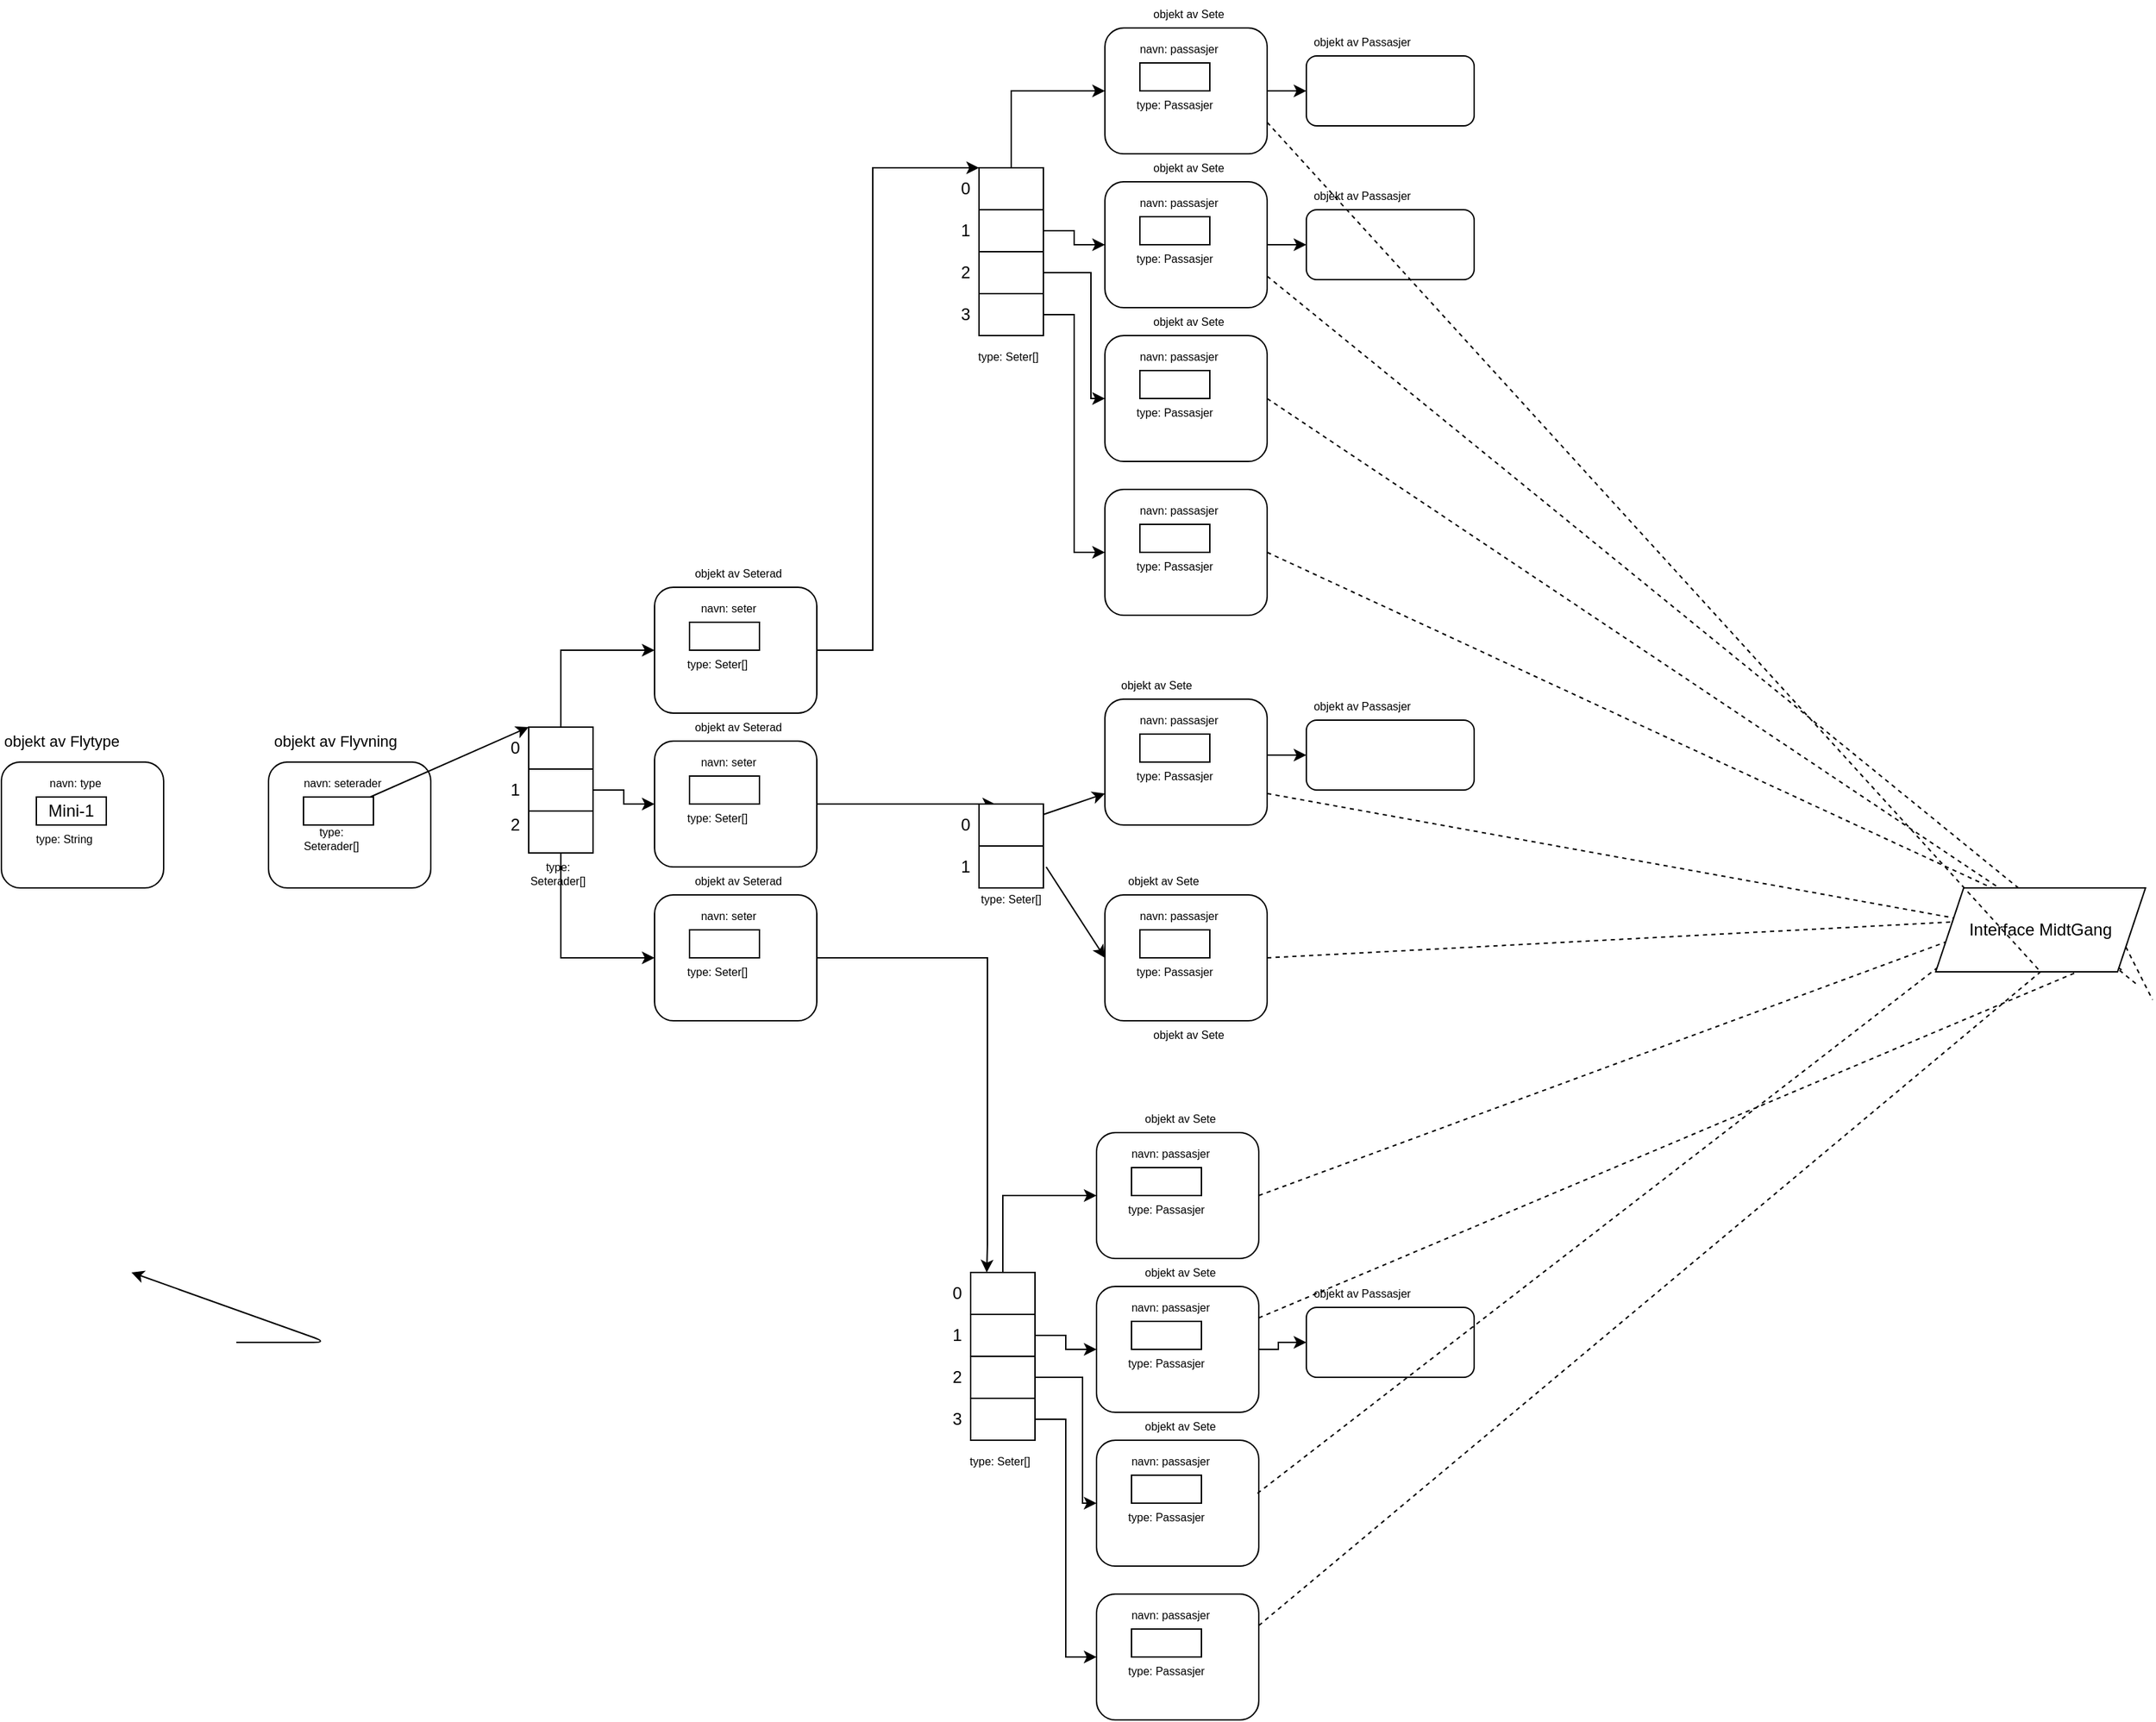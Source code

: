 <mxfile version="14.1.8" type="device"><diagram id="n97k_iqXq8AmP60Y_7mr" name="Page-1"><mxGraphModel dx="2246" dy="2434" grid="1" gridSize="10" guides="1" tooltips="1" connect="1" arrows="1" fold="1" page="0" pageScale="1" pageWidth="827" pageHeight="1169" math="0" shadow="0"><root><mxCell id="0"/><mxCell id="1" parent="0"/><mxCell id="jZxtcdWO48xXQh9_PUkw-23" value="" style="endArrow=classic;html=1;entryX=1;entryY=0.5;entryDx=0;entryDy=0;" parent="1" target="jZxtcdWO48xXQh9_PUkw-21" edge="1"><mxGeometry width="50" height="50" relative="1" as="geometry"><mxPoint x="195" y="440" as="sourcePoint"/><mxPoint x="120" y="390" as="targetPoint"/><Array as="points"><mxPoint x="260" y="440"/></Array></mxGeometry></mxCell><mxCell id="jZxtcdWO48xXQh9_PUkw-195" style="edgeStyle=orthogonalEdgeStyle;rounded=0;orthogonalLoop=1;jettySize=auto;html=1;exitX=0.5;exitY=1;exitDx=0;exitDy=0;fontSize=11;" parent="1" edge="1"><mxGeometry relative="1" as="geometry"><mxPoint x="117" y="20" as="sourcePoint"/><mxPoint x="117" y="20" as="targetPoint"/></mxGeometry></mxCell><mxCell id="jZxtcdWO48xXQh9_PUkw-197" value="" style="rounded=1;whiteSpace=wrap;html=1;fontSize=8;" parent="1" vertex="1"><mxGeometry x="27" y="25" width="116" height="90" as="geometry"/></mxCell><mxCell id="jZxtcdWO48xXQh9_PUkw-198" value="objekt av Flytype" style="text;html=1;strokeColor=none;fillColor=none;align=left;verticalAlign=middle;whiteSpace=wrap;rounded=0;fontSize=11;" parent="1" vertex="1"><mxGeometry x="27" width="160" height="20" as="geometry"/></mxCell><mxCell id="jZxtcdWO48xXQh9_PUkw-199" value="Mini-1" style="rounded=0;whiteSpace=wrap;html=1;" parent="1" vertex="1"><mxGeometry x="52" y="50" width="50" height="20" as="geometry"/></mxCell><mxCell id="jZxtcdWO48xXQh9_PUkw-200" value="navn: type" style="text;html=1;strokeColor=none;fillColor=none;align=center;verticalAlign=middle;whiteSpace=wrap;rounded=0;fontSize=8;" parent="1" vertex="1"><mxGeometry x="47" y="30" width="66" height="20" as="geometry"/></mxCell><mxCell id="jZxtcdWO48xXQh9_PUkw-201" value="&lt;div style=&quot;font-size: 8px&quot;&gt;type: String&lt;br style=&quot;font-size: 8px&quot;&gt;&lt;/div&gt;" style="text;html=1;strokeColor=none;fillColor=none;align=center;verticalAlign=middle;whiteSpace=wrap;rounded=0;fontSize=8;" parent="1" vertex="1"><mxGeometry x="47" y="70" width="50" height="20" as="geometry"/></mxCell><mxCell id="kUTITI7Iw9eOeVjBdl3q-86" style="edgeStyle=orthogonalEdgeStyle;rounded=0;orthogonalLoop=1;jettySize=auto;html=1;exitX=0.5;exitY=1;exitDx=0;exitDy=0;fontSize=11;" edge="1" parent="1"><mxGeometry relative="1" as="geometry"><mxPoint x="584" y="-105" as="sourcePoint"/><mxPoint x="584" y="-105" as="targetPoint"/></mxGeometry></mxCell><mxCell id="kUTITI7Iw9eOeVjBdl3q-175" value="" style="edgeStyle=orthogonalEdgeStyle;rounded=0;orthogonalLoop=1;jettySize=auto;html=1;entryX=0;entryY=0;entryDx=0;entryDy=0;" edge="1" parent="1" source="kUTITI7Iw9eOeVjBdl3q-87" target="kUTITI7Iw9eOeVjBdl3q-150"><mxGeometry relative="1" as="geometry"><mxPoint x="640" y="-200" as="targetPoint"/><Array as="points"><mxPoint x="650" y="-55"/><mxPoint x="650" y="-400"/></Array></mxGeometry></mxCell><mxCell id="kUTITI7Iw9eOeVjBdl3q-87" value="" style="rounded=1;whiteSpace=wrap;html=1;fontSize=8;" vertex="1" parent="1"><mxGeometry x="494" y="-100" width="116" height="90" as="geometry"/></mxCell><mxCell id="kUTITI7Iw9eOeVjBdl3q-88" value="" style="rounded=0;whiteSpace=wrap;html=1;" vertex="1" parent="1"><mxGeometry x="519" y="-75" width="50" height="20" as="geometry"/></mxCell><mxCell id="kUTITI7Iw9eOeVjBdl3q-89" value="navn: seter" style="text;html=1;strokeColor=none;fillColor=none;align=center;verticalAlign=middle;whiteSpace=wrap;rounded=0;fontSize=8;" vertex="1" parent="1"><mxGeometry x="514" y="-95" width="66" height="20" as="geometry"/></mxCell><mxCell id="kUTITI7Iw9eOeVjBdl3q-90" value="&lt;div style=&quot;font-size: 8px&quot;&gt;type: Seter[]&lt;br style=&quot;font-size: 8px&quot;&gt;&lt;/div&gt;" style="text;html=1;strokeColor=none;fillColor=none;align=center;verticalAlign=middle;whiteSpace=wrap;rounded=0;fontSize=8;" vertex="1" parent="1"><mxGeometry x="514" y="-55" width="50" height="20" as="geometry"/></mxCell><mxCell id="kUTITI7Iw9eOeVjBdl3q-96" value="objekt av Flyvning" style="text;html=1;strokeColor=none;fillColor=none;align=left;verticalAlign=middle;whiteSpace=wrap;rounded=0;fontSize=11;" vertex="1" parent="1"><mxGeometry x="220" width="160" height="20" as="geometry"/></mxCell><mxCell id="kUTITI7Iw9eOeVjBdl3q-97" style="edgeStyle=orthogonalEdgeStyle;rounded=0;orthogonalLoop=1;jettySize=auto;html=1;exitX=0.5;exitY=1;exitDx=0;exitDy=0;fontSize=11;" edge="1" parent="1"><mxGeometry relative="1" as="geometry"><mxPoint x="308" y="20" as="sourcePoint"/><mxPoint x="308" y="20" as="targetPoint"/></mxGeometry></mxCell><mxCell id="kUTITI7Iw9eOeVjBdl3q-98" value="" style="rounded=1;whiteSpace=wrap;html=1;fontSize=8;" vertex="1" parent="1"><mxGeometry x="218" y="25" width="116" height="90" as="geometry"/></mxCell><mxCell id="kUTITI7Iw9eOeVjBdl3q-99" value="" style="rounded=0;whiteSpace=wrap;html=1;" vertex="1" parent="1"><mxGeometry x="243" y="50" width="50" height="20" as="geometry"/></mxCell><mxCell id="kUTITI7Iw9eOeVjBdl3q-100" value="navn: seterader" style="text;html=1;strokeColor=none;fillColor=none;align=center;verticalAlign=middle;whiteSpace=wrap;rounded=0;fontSize=8;" vertex="1" parent="1"><mxGeometry x="238" y="30" width="66" height="20" as="geometry"/></mxCell><mxCell id="kUTITI7Iw9eOeVjBdl3q-101" value="&lt;div style=&quot;font-size: 8px&quot;&gt;type: Seterader[]&lt;br style=&quot;font-size: 8px&quot;&gt;&lt;/div&gt;" style="text;html=1;strokeColor=none;fillColor=none;align=center;verticalAlign=middle;whiteSpace=wrap;rounded=0;fontSize=8;" vertex="1" parent="1"><mxGeometry x="238" y="70" width="50" height="20" as="geometry"/></mxCell><mxCell id="kUTITI7Iw9eOeVjBdl3q-103" value="" style="endArrow=classic;html=1;entryX=0;entryY=0;entryDx=0;entryDy=0;" edge="1" parent="1" source="kUTITI7Iw9eOeVjBdl3q-99" target="kUTITI7Iw9eOeVjBdl3q-112"><mxGeometry width="50" height="50" relative="1" as="geometry"><mxPoint x="260" y="190" as="sourcePoint"/><mxPoint x="390" y="30" as="targetPoint"/></mxGeometry></mxCell><mxCell id="kUTITI7Iw9eOeVjBdl3q-129" value="" style="edgeStyle=orthogonalEdgeStyle;rounded=0;orthogonalLoop=1;jettySize=auto;html=1;entryX=0;entryY=0.5;entryDx=0;entryDy=0;" edge="1" parent="1" source="kUTITI7Iw9eOeVjBdl3q-112" target="kUTITI7Iw9eOeVjBdl3q-87"><mxGeometry relative="1" as="geometry"><Array as="points"><mxPoint x="427" y="-55"/></Array></mxGeometry></mxCell><mxCell id="kUTITI7Iw9eOeVjBdl3q-112" value="" style="rounded=0;whiteSpace=wrap;html=1;" vertex="1" parent="1"><mxGeometry x="404" width="46" height="30" as="geometry"/></mxCell><mxCell id="kUTITI7Iw9eOeVjBdl3q-117" value="0" style="text;html=1;align=center;verticalAlign=middle;resizable=0;points=[];autosize=1;" vertex="1" parent="1"><mxGeometry x="384" y="5" width="20" height="20" as="geometry"/></mxCell><mxCell id="kUTITI7Iw9eOeVjBdl3q-143" value="" style="edgeStyle=orthogonalEdgeStyle;rounded=0;orthogonalLoop=1;jettySize=auto;html=1;entryX=0;entryY=0.5;entryDx=0;entryDy=0;" edge="1" parent="1" source="kUTITI7Iw9eOeVjBdl3q-118" target="kUTITI7Iw9eOeVjBdl3q-131"><mxGeometry relative="1" as="geometry"/></mxCell><mxCell id="kUTITI7Iw9eOeVjBdl3q-118" value="" style="rounded=0;whiteSpace=wrap;html=1;" vertex="1" parent="1"><mxGeometry x="404" y="30" width="46" height="30" as="geometry"/></mxCell><mxCell id="kUTITI7Iw9eOeVjBdl3q-121" value="1" style="text;html=1;align=center;verticalAlign=middle;resizable=0;points=[];autosize=1;" vertex="1" parent="1"><mxGeometry x="384" y="35" width="20" height="20" as="geometry"/></mxCell><mxCell id="kUTITI7Iw9eOeVjBdl3q-122" value="2" style="text;html=1;align=center;verticalAlign=middle;resizable=0;points=[];autosize=1;" vertex="1" parent="1"><mxGeometry x="384" y="60" width="20" height="20" as="geometry"/></mxCell><mxCell id="kUTITI7Iw9eOeVjBdl3q-142" value="" style="edgeStyle=orthogonalEdgeStyle;rounded=0;orthogonalLoop=1;jettySize=auto;html=1;entryX=0;entryY=0.5;entryDx=0;entryDy=0;" edge="1" parent="1" source="kUTITI7Iw9eOeVjBdl3q-124" target="kUTITI7Iw9eOeVjBdl3q-137"><mxGeometry relative="1" as="geometry"><Array as="points"><mxPoint x="427" y="165"/></Array></mxGeometry></mxCell><mxCell id="kUTITI7Iw9eOeVjBdl3q-124" value="" style="rounded=0;whiteSpace=wrap;html=1;" vertex="1" parent="1"><mxGeometry x="404" y="60" width="46" height="30" as="geometry"/></mxCell><mxCell id="kUTITI7Iw9eOeVjBdl3q-125" value="&lt;div style=&quot;font-size: 8px&quot;&gt;objekt av Seterad&lt;/div&gt;" style="text;html=1;strokeColor=none;fillColor=none;align=center;verticalAlign=middle;whiteSpace=wrap;rounded=0;fontSize=8;" vertex="1" parent="1"><mxGeometry x="504" y="-120" width="100" height="20" as="geometry"/></mxCell><mxCell id="kUTITI7Iw9eOeVjBdl3q-128" value="&lt;div style=&quot;font-size: 8px&quot;&gt;type: Seterader[]&lt;br style=&quot;font-size: 8px&quot;&gt;&lt;/div&gt;" style="text;html=1;strokeColor=none;fillColor=none;align=center;verticalAlign=middle;whiteSpace=wrap;rounded=0;fontSize=8;" vertex="1" parent="1"><mxGeometry x="400" y="95" width="50" height="20" as="geometry"/></mxCell><mxCell id="kUTITI7Iw9eOeVjBdl3q-130" style="edgeStyle=orthogonalEdgeStyle;rounded=0;orthogonalLoop=1;jettySize=auto;html=1;exitX=0.5;exitY=1;exitDx=0;exitDy=0;fontSize=11;" edge="1" parent="1"><mxGeometry relative="1" as="geometry"><mxPoint x="584.0" y="5" as="sourcePoint"/><mxPoint x="584.0" y="5" as="targetPoint"/></mxGeometry></mxCell><mxCell id="kUTITI7Iw9eOeVjBdl3q-219" value="" style="edgeStyle=orthogonalEdgeStyle;rounded=0;orthogonalLoop=1;jettySize=auto;html=1;entryX=0.25;entryY=0;entryDx=0;entryDy=0;exitX=1;exitY=0.5;exitDx=0;exitDy=0;" edge="1" parent="1" source="kUTITI7Iw9eOeVjBdl3q-131" target="kUTITI7Iw9eOeVjBdl3q-189"><mxGeometry relative="1" as="geometry"><mxPoint x="700" y="-70" as="targetPoint"/><Array as="points"><mxPoint x="670" y="55"/><mxPoint x="670" y="55"/></Array></mxGeometry></mxCell><mxCell id="kUTITI7Iw9eOeVjBdl3q-131" value="" style="rounded=1;whiteSpace=wrap;html=1;fontSize=8;" vertex="1" parent="1"><mxGeometry x="494" y="10" width="116" height="90" as="geometry"/></mxCell><mxCell id="kUTITI7Iw9eOeVjBdl3q-132" value="" style="rounded=0;whiteSpace=wrap;html=1;" vertex="1" parent="1"><mxGeometry x="519" y="35" width="50" height="20" as="geometry"/></mxCell><mxCell id="kUTITI7Iw9eOeVjBdl3q-133" value="navn: seter" style="text;html=1;strokeColor=none;fillColor=none;align=center;verticalAlign=middle;whiteSpace=wrap;rounded=0;fontSize=8;" vertex="1" parent="1"><mxGeometry x="514" y="15" width="66" height="20" as="geometry"/></mxCell><mxCell id="kUTITI7Iw9eOeVjBdl3q-134" value="&lt;div style=&quot;font-size: 8px&quot;&gt;type: Seter[]&lt;br style=&quot;font-size: 8px&quot;&gt;&lt;/div&gt;" style="text;html=1;strokeColor=none;fillColor=none;align=center;verticalAlign=middle;whiteSpace=wrap;rounded=0;fontSize=8;" vertex="1" parent="1"><mxGeometry x="514" y="55" width="50" height="20" as="geometry"/></mxCell><mxCell id="kUTITI7Iw9eOeVjBdl3q-135" value="&lt;div style=&quot;font-size: 8px&quot;&gt;objekt av Seterad&lt;/div&gt;" style="text;html=1;strokeColor=none;fillColor=none;align=center;verticalAlign=middle;whiteSpace=wrap;rounded=0;fontSize=8;" vertex="1" parent="1"><mxGeometry x="504" y="-10" width="100" height="20" as="geometry"/></mxCell><mxCell id="kUTITI7Iw9eOeVjBdl3q-136" style="edgeStyle=orthogonalEdgeStyle;rounded=0;orthogonalLoop=1;jettySize=auto;html=1;exitX=0.5;exitY=1;exitDx=0;exitDy=0;fontSize=11;" edge="1" parent="1"><mxGeometry relative="1" as="geometry"><mxPoint x="584.0" y="115" as="sourcePoint"/><mxPoint x="584.0" y="115" as="targetPoint"/></mxGeometry></mxCell><mxCell id="kUTITI7Iw9eOeVjBdl3q-137" value="" style="rounded=1;whiteSpace=wrap;html=1;fontSize=8;" vertex="1" parent="1"><mxGeometry x="494" y="120" width="116" height="90" as="geometry"/></mxCell><mxCell id="kUTITI7Iw9eOeVjBdl3q-138" value="" style="rounded=0;whiteSpace=wrap;html=1;" vertex="1" parent="1"><mxGeometry x="519" y="145" width="50" height="20" as="geometry"/></mxCell><mxCell id="kUTITI7Iw9eOeVjBdl3q-139" value="navn: seter" style="text;html=1;strokeColor=none;fillColor=none;align=center;verticalAlign=middle;whiteSpace=wrap;rounded=0;fontSize=8;" vertex="1" parent="1"><mxGeometry x="514" y="125" width="66" height="20" as="geometry"/></mxCell><mxCell id="kUTITI7Iw9eOeVjBdl3q-140" value="&lt;div style=&quot;font-size: 8px&quot;&gt;type: Seter[]&lt;br style=&quot;font-size: 8px&quot;&gt;&lt;/div&gt;" style="text;html=1;strokeColor=none;fillColor=none;align=center;verticalAlign=middle;whiteSpace=wrap;rounded=0;fontSize=8;" vertex="1" parent="1"><mxGeometry x="514" y="165" width="50" height="20" as="geometry"/></mxCell><mxCell id="kUTITI7Iw9eOeVjBdl3q-141" value="&lt;div style=&quot;font-size: 8px&quot;&gt;objekt av Seterad&lt;/div&gt;" style="text;html=1;strokeColor=none;fillColor=none;align=center;verticalAlign=middle;whiteSpace=wrap;rounded=0;fontSize=8;" vertex="1" parent="1"><mxGeometry x="504" y="100" width="100" height="20" as="geometry"/></mxCell><mxCell id="kUTITI7Iw9eOeVjBdl3q-144" style="edgeStyle=orthogonalEdgeStyle;rounded=0;orthogonalLoop=1;jettySize=auto;html=1;exitX=0.5;exitY=1;exitDx=0;exitDy=0;fontSize=11;" edge="1" parent="1"><mxGeometry relative="1" as="geometry"><mxPoint x="906" y="-505" as="sourcePoint"/><mxPoint x="906" y="-505" as="targetPoint"/></mxGeometry></mxCell><mxCell id="kUTITI7Iw9eOeVjBdl3q-300" value="" style="edgeStyle=orthogonalEdgeStyle;rounded=0;orthogonalLoop=1;jettySize=auto;html=1;entryX=0;entryY=0.5;entryDx=0;entryDy=0;" edge="1" parent="1" source="kUTITI7Iw9eOeVjBdl3q-145" target="kUTITI7Iw9eOeVjBdl3q-298"><mxGeometry relative="1" as="geometry"/></mxCell><mxCell id="kUTITI7Iw9eOeVjBdl3q-145" value="" style="rounded=1;whiteSpace=wrap;html=1;fontSize=8;" vertex="1" parent="1"><mxGeometry x="816" y="-500" width="116" height="90" as="geometry"/></mxCell><mxCell id="kUTITI7Iw9eOeVjBdl3q-146" value="" style="rounded=0;whiteSpace=wrap;html=1;" vertex="1" parent="1"><mxGeometry x="841" y="-475" width="50" height="20" as="geometry"/></mxCell><mxCell id="kUTITI7Iw9eOeVjBdl3q-147" value="navn: passasjer" style="text;html=1;strokeColor=none;fillColor=none;align=center;verticalAlign=middle;whiteSpace=wrap;rounded=0;fontSize=8;" vertex="1" parent="1"><mxGeometry x="836" y="-495" width="66" height="20" as="geometry"/></mxCell><mxCell id="kUTITI7Iw9eOeVjBdl3q-148" value="&lt;div style=&quot;font-size: 8px&quot;&gt;type: Passasjer&lt;br style=&quot;font-size: 8px&quot;&gt;&lt;/div&gt;" style="text;html=1;strokeColor=none;fillColor=none;align=center;verticalAlign=middle;whiteSpace=wrap;rounded=0;fontSize=8;" vertex="1" parent="1"><mxGeometry x="836" y="-455" width="60" height="20" as="geometry"/></mxCell><mxCell id="kUTITI7Iw9eOeVjBdl3q-149" value="" style="edgeStyle=orthogonalEdgeStyle;rounded=0;orthogonalLoop=1;jettySize=auto;html=1;entryX=0;entryY=0.5;entryDx=0;entryDy=0;" edge="1" parent="1" source="kUTITI7Iw9eOeVjBdl3q-150" target="kUTITI7Iw9eOeVjBdl3q-145"><mxGeometry relative="1" as="geometry"><Array as="points"><mxPoint x="749" y="-455"/></Array></mxGeometry></mxCell><mxCell id="kUTITI7Iw9eOeVjBdl3q-150" value="" style="rounded=0;whiteSpace=wrap;html=1;" vertex="1" parent="1"><mxGeometry x="726" y="-400" width="46" height="30" as="geometry"/></mxCell><mxCell id="kUTITI7Iw9eOeVjBdl3q-151" value="0" style="text;html=1;align=center;verticalAlign=middle;resizable=0;points=[];autosize=1;" vertex="1" parent="1"><mxGeometry x="706" y="-395" width="20" height="20" as="geometry"/></mxCell><mxCell id="kUTITI7Iw9eOeVjBdl3q-152" value="" style="edgeStyle=orthogonalEdgeStyle;rounded=0;orthogonalLoop=1;jettySize=auto;html=1;entryX=0;entryY=0.5;entryDx=0;entryDy=0;" edge="1" parent="1" source="kUTITI7Iw9eOeVjBdl3q-153" target="kUTITI7Iw9eOeVjBdl3q-161"><mxGeometry relative="1" as="geometry"/></mxCell><mxCell id="kUTITI7Iw9eOeVjBdl3q-153" value="" style="rounded=0;whiteSpace=wrap;html=1;" vertex="1" parent="1"><mxGeometry x="726" y="-370" width="46" height="30" as="geometry"/></mxCell><mxCell id="kUTITI7Iw9eOeVjBdl3q-154" value="1" style="text;html=1;align=center;verticalAlign=middle;resizable=0;points=[];autosize=1;" vertex="1" parent="1"><mxGeometry x="706" y="-365" width="20" height="20" as="geometry"/></mxCell><mxCell id="kUTITI7Iw9eOeVjBdl3q-155" value="2" style="text;html=1;align=center;verticalAlign=middle;resizable=0;points=[];autosize=1;" vertex="1" parent="1"><mxGeometry x="706" y="-335" width="20" height="20" as="geometry"/></mxCell><mxCell id="kUTITI7Iw9eOeVjBdl3q-156" value="" style="edgeStyle=orthogonalEdgeStyle;rounded=0;orthogonalLoop=1;jettySize=auto;html=1;entryX=0;entryY=0.5;entryDx=0;entryDy=0;" edge="1" parent="1" source="kUTITI7Iw9eOeVjBdl3q-157" target="kUTITI7Iw9eOeVjBdl3q-167"><mxGeometry relative="1" as="geometry"><Array as="points"><mxPoint x="806" y="-325"/><mxPoint x="806" y="-235"/></Array></mxGeometry></mxCell><mxCell id="kUTITI7Iw9eOeVjBdl3q-157" value="" style="rounded=0;whiteSpace=wrap;html=1;" vertex="1" parent="1"><mxGeometry x="726" y="-340" width="46" height="30" as="geometry"/></mxCell><mxCell id="kUTITI7Iw9eOeVjBdl3q-158" value="&lt;div style=&quot;font-size: 8px&quot;&gt;objekt av Sete&lt;/div&gt;" style="text;html=1;strokeColor=none;fillColor=none;align=center;verticalAlign=middle;whiteSpace=wrap;rounded=0;fontSize=8;" vertex="1" parent="1"><mxGeometry x="826" y="-520" width="100" height="20" as="geometry"/></mxCell><mxCell id="kUTITI7Iw9eOeVjBdl3q-159" value="&lt;div style=&quot;font-size: 8px&quot;&gt;type: Seter[]&lt;br style=&quot;font-size: 8px&quot;&gt;&lt;/div&gt;" style="text;html=1;strokeColor=none;fillColor=none;align=center;verticalAlign=middle;whiteSpace=wrap;rounded=0;fontSize=8;" vertex="1" parent="1"><mxGeometry x="722" y="-277.5" width="50" height="25" as="geometry"/></mxCell><mxCell id="kUTITI7Iw9eOeVjBdl3q-160" style="edgeStyle=orthogonalEdgeStyle;rounded=0;orthogonalLoop=1;jettySize=auto;html=1;exitX=0.5;exitY=1;exitDx=0;exitDy=0;fontSize=11;" edge="1" parent="1"><mxGeometry relative="1" as="geometry"><mxPoint x="906" y="-395" as="sourcePoint"/><mxPoint x="906" y="-395" as="targetPoint"/></mxGeometry></mxCell><mxCell id="kUTITI7Iw9eOeVjBdl3q-307" value="" style="edgeStyle=orthogonalEdgeStyle;rounded=0;orthogonalLoop=1;jettySize=auto;html=1;entryX=0;entryY=0.5;entryDx=0;entryDy=0;" edge="1" parent="1" source="kUTITI7Iw9eOeVjBdl3q-161" target="kUTITI7Iw9eOeVjBdl3q-301"><mxGeometry relative="1" as="geometry"/></mxCell><mxCell id="kUTITI7Iw9eOeVjBdl3q-161" value="" style="rounded=1;whiteSpace=wrap;html=1;fontSize=8;" vertex="1" parent="1"><mxGeometry x="816" y="-390" width="116" height="90" as="geometry"/></mxCell><mxCell id="kUTITI7Iw9eOeVjBdl3q-162" value="" style="rounded=0;whiteSpace=wrap;html=1;" vertex="1" parent="1"><mxGeometry x="841" y="-365" width="50" height="20" as="geometry"/></mxCell><mxCell id="kUTITI7Iw9eOeVjBdl3q-163" value="navn: passasjer" style="text;html=1;strokeColor=none;fillColor=none;align=center;verticalAlign=middle;whiteSpace=wrap;rounded=0;fontSize=8;" vertex="1" parent="1"><mxGeometry x="836" y="-385" width="66" height="20" as="geometry"/></mxCell><mxCell id="kUTITI7Iw9eOeVjBdl3q-164" value="type: Passasjer" style="text;html=1;strokeColor=none;fillColor=none;align=center;verticalAlign=middle;whiteSpace=wrap;rounded=0;fontSize=8;" vertex="1" parent="1"><mxGeometry x="836" y="-345" width="60" height="20" as="geometry"/></mxCell><mxCell id="kUTITI7Iw9eOeVjBdl3q-165" value="&lt;div style=&quot;font-size: 8px&quot;&gt;objekt av Sete&lt;/div&gt;" style="text;html=1;strokeColor=none;fillColor=none;align=center;verticalAlign=middle;whiteSpace=wrap;rounded=0;fontSize=8;" vertex="1" parent="1"><mxGeometry x="826" y="-410" width="100" height="20" as="geometry"/></mxCell><mxCell id="kUTITI7Iw9eOeVjBdl3q-166" style="edgeStyle=orthogonalEdgeStyle;rounded=0;orthogonalLoop=1;jettySize=auto;html=1;exitX=0.5;exitY=1;exitDx=0;exitDy=0;fontSize=11;" edge="1" parent="1"><mxGeometry relative="1" as="geometry"><mxPoint x="906" y="-285" as="sourcePoint"/><mxPoint x="906" y="-285" as="targetPoint"/></mxGeometry></mxCell><mxCell id="kUTITI7Iw9eOeVjBdl3q-167" value="" style="rounded=1;whiteSpace=wrap;html=1;fontSize=8;" vertex="1" parent="1"><mxGeometry x="816" y="-280" width="116" height="90" as="geometry"/></mxCell><mxCell id="kUTITI7Iw9eOeVjBdl3q-168" value="" style="rounded=0;whiteSpace=wrap;html=1;" vertex="1" parent="1"><mxGeometry x="841" y="-255" width="50" height="20" as="geometry"/></mxCell><mxCell id="kUTITI7Iw9eOeVjBdl3q-169" value="navn: passasjer" style="text;html=1;strokeColor=none;fillColor=none;align=center;verticalAlign=middle;whiteSpace=wrap;rounded=0;fontSize=8;" vertex="1" parent="1"><mxGeometry x="836" y="-275" width="66" height="20" as="geometry"/></mxCell><mxCell id="kUTITI7Iw9eOeVjBdl3q-170" value="&lt;div style=&quot;font-size: 8px&quot;&gt;type: Passasjer&lt;br style=&quot;font-size: 8px&quot;&gt;&lt;/div&gt;" style="text;html=1;strokeColor=none;fillColor=none;align=center;verticalAlign=middle;whiteSpace=wrap;rounded=0;fontSize=8;" vertex="1" parent="1"><mxGeometry x="836" y="-235" width="60" height="20" as="geometry"/></mxCell><mxCell id="kUTITI7Iw9eOeVjBdl3q-171" value="&lt;div style=&quot;font-size: 8px&quot;&gt;objekt av Sete&lt;/div&gt;" style="text;html=1;strokeColor=none;fillColor=none;align=center;verticalAlign=middle;whiteSpace=wrap;rounded=0;fontSize=8;" vertex="1" parent="1"><mxGeometry x="826" y="-300" width="100" height="20" as="geometry"/></mxCell><mxCell id="kUTITI7Iw9eOeVjBdl3q-172" value="3" style="text;html=1;align=center;verticalAlign=middle;resizable=0;points=[];autosize=1;" vertex="1" parent="1"><mxGeometry x="706" y="-305" width="20" height="20" as="geometry"/></mxCell><mxCell id="kUTITI7Iw9eOeVjBdl3q-182" value="" style="edgeStyle=orthogonalEdgeStyle;rounded=0;orthogonalLoop=1;jettySize=auto;html=1;entryX=0;entryY=0.5;entryDx=0;entryDy=0;" edge="1" parent="1" source="kUTITI7Iw9eOeVjBdl3q-173" target="kUTITI7Iw9eOeVjBdl3q-178"><mxGeometry relative="1" as="geometry"/></mxCell><mxCell id="kUTITI7Iw9eOeVjBdl3q-173" value="" style="rounded=0;whiteSpace=wrap;html=1;" vertex="1" parent="1"><mxGeometry x="726" y="-310" width="46" height="30" as="geometry"/></mxCell><mxCell id="kUTITI7Iw9eOeVjBdl3q-177" style="edgeStyle=orthogonalEdgeStyle;rounded=0;orthogonalLoop=1;jettySize=auto;html=1;exitX=0.5;exitY=1;exitDx=0;exitDy=0;fontSize=11;" edge="1" parent="1"><mxGeometry relative="1" as="geometry"><mxPoint x="906" y="-175" as="sourcePoint"/><mxPoint x="906" y="-175" as="targetPoint"/></mxGeometry></mxCell><mxCell id="kUTITI7Iw9eOeVjBdl3q-178" value="" style="rounded=1;whiteSpace=wrap;html=1;fontSize=8;" vertex="1" parent="1"><mxGeometry x="816" y="-170" width="116" height="90" as="geometry"/></mxCell><mxCell id="kUTITI7Iw9eOeVjBdl3q-179" value="" style="rounded=0;whiteSpace=wrap;html=1;" vertex="1" parent="1"><mxGeometry x="841" y="-145" width="50" height="20" as="geometry"/></mxCell><mxCell id="kUTITI7Iw9eOeVjBdl3q-180" value="navn: passasjer" style="text;html=1;strokeColor=none;fillColor=none;align=center;verticalAlign=middle;whiteSpace=wrap;rounded=0;fontSize=8;" vertex="1" parent="1"><mxGeometry x="836" y="-165" width="66" height="20" as="geometry"/></mxCell><mxCell id="kUTITI7Iw9eOeVjBdl3q-181" value="&lt;div style=&quot;font-size: 8px&quot;&gt;type: Passasjer&lt;br style=&quot;font-size: 8px&quot;&gt;&lt;/div&gt;" style="text;html=1;strokeColor=none;fillColor=none;align=center;verticalAlign=middle;whiteSpace=wrap;rounded=0;fontSize=8;" vertex="1" parent="1"><mxGeometry x="836" y="-125" width="60" height="20" as="geometry"/></mxCell><mxCell id="kUTITI7Iw9eOeVjBdl3q-183" style="edgeStyle=orthogonalEdgeStyle;rounded=0;orthogonalLoop=1;jettySize=auto;html=1;exitX=0.5;exitY=1;exitDx=0;exitDy=0;fontSize=11;" edge="1" parent="1"><mxGeometry relative="1" as="geometry"><mxPoint x="906" y="-25" as="sourcePoint"/><mxPoint x="906" y="-25" as="targetPoint"/></mxGeometry></mxCell><mxCell id="kUTITI7Iw9eOeVjBdl3q-310" value="" style="edgeStyle=orthogonalEdgeStyle;rounded=0;orthogonalLoop=1;jettySize=auto;html=1;entryX=0;entryY=0.5;entryDx=0;entryDy=0;" edge="1" parent="1" source="kUTITI7Iw9eOeVjBdl3q-184" target="kUTITI7Iw9eOeVjBdl3q-308"><mxGeometry relative="1" as="geometry"><Array as="points"><mxPoint x="940" y="20"/><mxPoint x="940" y="20"/></Array></mxGeometry></mxCell><mxCell id="kUTITI7Iw9eOeVjBdl3q-184" value="" style="rounded=1;whiteSpace=wrap;html=1;fontSize=8;" vertex="1" parent="1"><mxGeometry x="816" y="-20" width="116" height="90" as="geometry"/></mxCell><mxCell id="kUTITI7Iw9eOeVjBdl3q-185" value="" style="rounded=0;whiteSpace=wrap;html=1;" vertex="1" parent="1"><mxGeometry x="841" y="5" width="50" height="20" as="geometry"/></mxCell><mxCell id="kUTITI7Iw9eOeVjBdl3q-186" value="navn: passasjer" style="text;html=1;strokeColor=none;fillColor=none;align=center;verticalAlign=middle;whiteSpace=wrap;rounded=0;fontSize=8;" vertex="1" parent="1"><mxGeometry x="836" y="-15" width="66" height="20" as="geometry"/></mxCell><mxCell id="kUTITI7Iw9eOeVjBdl3q-187" value="&lt;div style=&quot;font-size: 8px&quot;&gt;type: Passasjer&lt;br style=&quot;font-size: 8px&quot;&gt;&lt;/div&gt;" style="text;html=1;strokeColor=none;fillColor=none;align=center;verticalAlign=middle;whiteSpace=wrap;rounded=0;fontSize=8;" vertex="1" parent="1"><mxGeometry x="836" y="25" width="60" height="20" as="geometry"/></mxCell><mxCell id="kUTITI7Iw9eOeVjBdl3q-189" value="" style="rounded=0;whiteSpace=wrap;html=1;" vertex="1" parent="1"><mxGeometry x="726" y="55" width="46" height="30" as="geometry"/></mxCell><mxCell id="kUTITI7Iw9eOeVjBdl3q-190" value="0" style="text;html=1;align=center;verticalAlign=middle;resizable=0;points=[];autosize=1;" vertex="1" parent="1"><mxGeometry x="706" y="60" width="20" height="20" as="geometry"/></mxCell><mxCell id="kUTITI7Iw9eOeVjBdl3q-192" value="" style="rounded=0;whiteSpace=wrap;html=1;" vertex="1" parent="1"><mxGeometry x="726" y="85" width="46" height="30" as="geometry"/></mxCell><mxCell id="kUTITI7Iw9eOeVjBdl3q-193" value="1" style="text;html=1;align=center;verticalAlign=middle;resizable=0;points=[];autosize=1;" vertex="1" parent="1"><mxGeometry x="706" y="90" width="20" height="20" as="geometry"/></mxCell><mxCell id="kUTITI7Iw9eOeVjBdl3q-197" value="&lt;div style=&quot;font-size: 8px&quot;&gt;objekt av Sete&lt;/div&gt;" style="text;html=1;strokeColor=none;fillColor=none;align=center;verticalAlign=middle;whiteSpace=wrap;rounded=0;fontSize=8;" vertex="1" parent="1"><mxGeometry x="803" y="-40" width="100" height="20" as="geometry"/></mxCell><mxCell id="kUTITI7Iw9eOeVjBdl3q-198" value="&lt;div style=&quot;font-size: 8px&quot;&gt;type: Seter[]&lt;br style=&quot;font-size: 8px&quot;&gt;&lt;/div&gt;" style="text;html=1;strokeColor=none;fillColor=none;align=center;verticalAlign=middle;whiteSpace=wrap;rounded=0;fontSize=8;" vertex="1" parent="1"><mxGeometry x="724" y="110" width="50" height="25" as="geometry"/></mxCell><mxCell id="kUTITI7Iw9eOeVjBdl3q-199" style="edgeStyle=orthogonalEdgeStyle;rounded=0;orthogonalLoop=1;jettySize=auto;html=1;exitX=0.5;exitY=1;exitDx=0;exitDy=0;fontSize=11;" edge="1" parent="1"><mxGeometry relative="1" as="geometry"><mxPoint x="906" y="115" as="sourcePoint"/><mxPoint x="906" y="115" as="targetPoint"/></mxGeometry></mxCell><mxCell id="kUTITI7Iw9eOeVjBdl3q-200" value="" style="rounded=1;whiteSpace=wrap;html=1;fontSize=8;" vertex="1" parent="1"><mxGeometry x="816" y="120" width="116" height="90" as="geometry"/></mxCell><mxCell id="kUTITI7Iw9eOeVjBdl3q-201" value="" style="rounded=0;whiteSpace=wrap;html=1;" vertex="1" parent="1"><mxGeometry x="841" y="145" width="50" height="20" as="geometry"/></mxCell><mxCell id="kUTITI7Iw9eOeVjBdl3q-202" value="navn: passasjer" style="text;html=1;strokeColor=none;fillColor=none;align=center;verticalAlign=middle;whiteSpace=wrap;rounded=0;fontSize=8;" vertex="1" parent="1"><mxGeometry x="836" y="125" width="66" height="20" as="geometry"/></mxCell><mxCell id="kUTITI7Iw9eOeVjBdl3q-203" value="type: Passasjer" style="text;html=1;strokeColor=none;fillColor=none;align=center;verticalAlign=middle;whiteSpace=wrap;rounded=0;fontSize=8;" vertex="1" parent="1"><mxGeometry x="836" y="165" width="60" height="20" as="geometry"/></mxCell><mxCell id="kUTITI7Iw9eOeVjBdl3q-204" value="&lt;div style=&quot;font-size: 8px&quot;&gt;objekt av Sete&lt;/div&gt;" style="text;html=1;strokeColor=none;fillColor=none;align=center;verticalAlign=middle;whiteSpace=wrap;rounded=0;fontSize=8;" vertex="1" parent="1"><mxGeometry x="808" y="100" width="100" height="20" as="geometry"/></mxCell><mxCell id="kUTITI7Iw9eOeVjBdl3q-205" style="edgeStyle=orthogonalEdgeStyle;rounded=0;orthogonalLoop=1;jettySize=auto;html=1;exitX=0.5;exitY=1;exitDx=0;exitDy=0;fontSize=11;" edge="1" parent="1"><mxGeometry relative="1" as="geometry"><mxPoint x="906" y="225" as="sourcePoint"/><mxPoint x="906" y="225" as="targetPoint"/></mxGeometry></mxCell><mxCell id="kUTITI7Iw9eOeVjBdl3q-210" value="&lt;div style=&quot;font-size: 8px&quot;&gt;objekt av Sete&lt;/div&gt;" style="text;html=1;strokeColor=none;fillColor=none;align=center;verticalAlign=middle;whiteSpace=wrap;rounded=0;fontSize=8;" vertex="1" parent="1"><mxGeometry x="826" y="210" width="100" height="20" as="geometry"/></mxCell><mxCell id="kUTITI7Iw9eOeVjBdl3q-258" value="" style="endArrow=classic;html=1;entryX=0;entryY=0.5;entryDx=0;entryDy=0;" edge="1" parent="1" target="kUTITI7Iw9eOeVjBdl3q-200"><mxGeometry width="50" height="50" relative="1" as="geometry"><mxPoint x="774" y="100" as="sourcePoint"/><mxPoint x="740" y="-10" as="targetPoint"/></mxGeometry></mxCell><mxCell id="kUTITI7Iw9eOeVjBdl3q-260" value="" style="endArrow=classic;html=1;entryX=0;entryY=0.75;entryDx=0;entryDy=0;exitX=1;exitY=0.25;exitDx=0;exitDy=0;" edge="1" parent="1" source="kUTITI7Iw9eOeVjBdl3q-189" target="kUTITI7Iw9eOeVjBdl3q-184"><mxGeometry width="50" height="50" relative="1" as="geometry"><mxPoint x="784" y="120" as="sourcePoint"/><mxPoint x="826" y="175" as="targetPoint"/></mxGeometry></mxCell><mxCell id="kUTITI7Iw9eOeVjBdl3q-261" style="edgeStyle=orthogonalEdgeStyle;rounded=0;orthogonalLoop=1;jettySize=auto;html=1;exitX=0.5;exitY=1;exitDx=0;exitDy=0;fontSize=11;" edge="1" parent="1"><mxGeometry relative="1" as="geometry"><mxPoint x="900" y="285" as="sourcePoint"/><mxPoint x="900" y="285" as="targetPoint"/></mxGeometry></mxCell><mxCell id="kUTITI7Iw9eOeVjBdl3q-262" value="" style="rounded=1;whiteSpace=wrap;html=1;fontSize=8;" vertex="1" parent="1"><mxGeometry x="810" y="290" width="116" height="90" as="geometry"/></mxCell><mxCell id="kUTITI7Iw9eOeVjBdl3q-263" value="" style="rounded=0;whiteSpace=wrap;html=1;" vertex="1" parent="1"><mxGeometry x="835" y="315" width="50" height="20" as="geometry"/></mxCell><mxCell id="kUTITI7Iw9eOeVjBdl3q-264" value="navn: passasjer" style="text;html=1;strokeColor=none;fillColor=none;align=center;verticalAlign=middle;whiteSpace=wrap;rounded=0;fontSize=8;" vertex="1" parent="1"><mxGeometry x="830" y="295" width="66" height="20" as="geometry"/></mxCell><mxCell id="kUTITI7Iw9eOeVjBdl3q-265" value="&lt;div style=&quot;font-size: 8px&quot;&gt;type: Passasjer&lt;br style=&quot;font-size: 8px&quot;&gt;&lt;/div&gt;" style="text;html=1;strokeColor=none;fillColor=none;align=center;verticalAlign=middle;whiteSpace=wrap;rounded=0;fontSize=8;" vertex="1" parent="1"><mxGeometry x="830" y="335" width="60" height="20" as="geometry"/></mxCell><mxCell id="kUTITI7Iw9eOeVjBdl3q-266" value="" style="edgeStyle=orthogonalEdgeStyle;rounded=0;orthogonalLoop=1;jettySize=auto;html=1;entryX=0;entryY=0.5;entryDx=0;entryDy=0;" edge="1" parent="1" source="kUTITI7Iw9eOeVjBdl3q-267" target="kUTITI7Iw9eOeVjBdl3q-262"><mxGeometry relative="1" as="geometry"><Array as="points"><mxPoint x="743" y="335"/></Array></mxGeometry></mxCell><mxCell id="kUTITI7Iw9eOeVjBdl3q-267" value="" style="rounded=0;whiteSpace=wrap;html=1;" vertex="1" parent="1"><mxGeometry x="720" y="390" width="46" height="30" as="geometry"/></mxCell><mxCell id="kUTITI7Iw9eOeVjBdl3q-268" value="0" style="text;html=1;align=center;verticalAlign=middle;resizable=0;points=[];autosize=1;" vertex="1" parent="1"><mxGeometry x="700" y="395" width="20" height="20" as="geometry"/></mxCell><mxCell id="kUTITI7Iw9eOeVjBdl3q-269" value="" style="edgeStyle=orthogonalEdgeStyle;rounded=0;orthogonalLoop=1;jettySize=auto;html=1;entryX=0;entryY=0.5;entryDx=0;entryDy=0;" edge="1" parent="1" source="kUTITI7Iw9eOeVjBdl3q-270" target="kUTITI7Iw9eOeVjBdl3q-278"><mxGeometry relative="1" as="geometry"/></mxCell><mxCell id="kUTITI7Iw9eOeVjBdl3q-270" value="" style="rounded=0;whiteSpace=wrap;html=1;" vertex="1" parent="1"><mxGeometry x="720" y="420" width="46" height="30" as="geometry"/></mxCell><mxCell id="kUTITI7Iw9eOeVjBdl3q-271" value="1" style="text;html=1;align=center;verticalAlign=middle;resizable=0;points=[];autosize=1;" vertex="1" parent="1"><mxGeometry x="700" y="425" width="20" height="20" as="geometry"/></mxCell><mxCell id="kUTITI7Iw9eOeVjBdl3q-272" value="2" style="text;html=1;align=center;verticalAlign=middle;resizable=0;points=[];autosize=1;" vertex="1" parent="1"><mxGeometry x="700" y="455" width="20" height="20" as="geometry"/></mxCell><mxCell id="kUTITI7Iw9eOeVjBdl3q-273" value="" style="edgeStyle=orthogonalEdgeStyle;rounded=0;orthogonalLoop=1;jettySize=auto;html=1;entryX=0;entryY=0.5;entryDx=0;entryDy=0;" edge="1" parent="1" source="kUTITI7Iw9eOeVjBdl3q-274" target="kUTITI7Iw9eOeVjBdl3q-284"><mxGeometry relative="1" as="geometry"><Array as="points"><mxPoint x="800" y="465"/><mxPoint x="800" y="555"/></Array></mxGeometry></mxCell><mxCell id="kUTITI7Iw9eOeVjBdl3q-274" value="" style="rounded=0;whiteSpace=wrap;html=1;" vertex="1" parent="1"><mxGeometry x="720" y="450" width="46" height="30" as="geometry"/></mxCell><mxCell id="kUTITI7Iw9eOeVjBdl3q-275" value="&lt;div style=&quot;font-size: 8px&quot;&gt;objekt av Sete&lt;/div&gt;" style="text;html=1;strokeColor=none;fillColor=none;align=center;verticalAlign=middle;whiteSpace=wrap;rounded=0;fontSize=8;" vertex="1" parent="1"><mxGeometry x="820" y="270" width="100" height="20" as="geometry"/></mxCell><mxCell id="kUTITI7Iw9eOeVjBdl3q-276" value="&lt;div style=&quot;font-size: 8px&quot;&gt;type: Seter[]&lt;br style=&quot;font-size: 8px&quot;&gt;&lt;/div&gt;" style="text;html=1;strokeColor=none;fillColor=none;align=center;verticalAlign=middle;whiteSpace=wrap;rounded=0;fontSize=8;" vertex="1" parent="1"><mxGeometry x="716" y="512.5" width="50" height="25" as="geometry"/></mxCell><mxCell id="kUTITI7Iw9eOeVjBdl3q-277" style="edgeStyle=orthogonalEdgeStyle;rounded=0;orthogonalLoop=1;jettySize=auto;html=1;exitX=0.5;exitY=1;exitDx=0;exitDy=0;fontSize=11;" edge="1" parent="1"><mxGeometry relative="1" as="geometry"><mxPoint x="900" y="395" as="sourcePoint"/><mxPoint x="900" y="395" as="targetPoint"/></mxGeometry></mxCell><mxCell id="kUTITI7Iw9eOeVjBdl3q-313" value="" style="edgeStyle=orthogonalEdgeStyle;rounded=0;orthogonalLoop=1;jettySize=auto;html=1;entryX=0;entryY=0.5;entryDx=0;entryDy=0;" edge="1" parent="1" source="kUTITI7Iw9eOeVjBdl3q-278" target="kUTITI7Iw9eOeVjBdl3q-311"><mxGeometry relative="1" as="geometry"><Array as="points"><mxPoint x="940" y="445"/><mxPoint x="940" y="440"/></Array></mxGeometry></mxCell><mxCell id="kUTITI7Iw9eOeVjBdl3q-278" value="" style="rounded=1;whiteSpace=wrap;html=1;fontSize=8;" vertex="1" parent="1"><mxGeometry x="810" y="400" width="116" height="90" as="geometry"/></mxCell><mxCell id="kUTITI7Iw9eOeVjBdl3q-279" value="" style="rounded=0;whiteSpace=wrap;html=1;" vertex="1" parent="1"><mxGeometry x="835" y="425" width="50" height="20" as="geometry"/></mxCell><mxCell id="kUTITI7Iw9eOeVjBdl3q-280" value="navn: passasjer" style="text;html=1;strokeColor=none;fillColor=none;align=center;verticalAlign=middle;whiteSpace=wrap;rounded=0;fontSize=8;" vertex="1" parent="1"><mxGeometry x="830" y="405" width="66" height="20" as="geometry"/></mxCell><mxCell id="kUTITI7Iw9eOeVjBdl3q-281" value="type: Passasjer" style="text;html=1;strokeColor=none;fillColor=none;align=center;verticalAlign=middle;whiteSpace=wrap;rounded=0;fontSize=8;" vertex="1" parent="1"><mxGeometry x="830" y="445" width="60" height="20" as="geometry"/></mxCell><mxCell id="kUTITI7Iw9eOeVjBdl3q-282" value="&lt;div style=&quot;font-size: 8px&quot;&gt;objekt av Sete&lt;/div&gt;" style="text;html=1;strokeColor=none;fillColor=none;align=center;verticalAlign=middle;whiteSpace=wrap;rounded=0;fontSize=8;" vertex="1" parent="1"><mxGeometry x="820" y="380" width="100" height="20" as="geometry"/></mxCell><mxCell id="kUTITI7Iw9eOeVjBdl3q-283" style="edgeStyle=orthogonalEdgeStyle;rounded=0;orthogonalLoop=1;jettySize=auto;html=1;exitX=0.5;exitY=1;exitDx=0;exitDy=0;fontSize=11;" edge="1" parent="1"><mxGeometry relative="1" as="geometry"><mxPoint x="900" y="505" as="sourcePoint"/><mxPoint x="900" y="505" as="targetPoint"/></mxGeometry></mxCell><mxCell id="kUTITI7Iw9eOeVjBdl3q-284" value="" style="rounded=1;whiteSpace=wrap;html=1;fontSize=8;" vertex="1" parent="1"><mxGeometry x="810" y="510" width="116" height="90" as="geometry"/></mxCell><mxCell id="kUTITI7Iw9eOeVjBdl3q-285" value="" style="rounded=0;whiteSpace=wrap;html=1;" vertex="1" parent="1"><mxGeometry x="835" y="535" width="50" height="20" as="geometry"/></mxCell><mxCell id="kUTITI7Iw9eOeVjBdl3q-286" value="navn: passasjer" style="text;html=1;strokeColor=none;fillColor=none;align=center;verticalAlign=middle;whiteSpace=wrap;rounded=0;fontSize=8;" vertex="1" parent="1"><mxGeometry x="830" y="515" width="66" height="20" as="geometry"/></mxCell><mxCell id="kUTITI7Iw9eOeVjBdl3q-287" value="&lt;div style=&quot;font-size: 8px&quot;&gt;type: Passasjer&lt;br style=&quot;font-size: 8px&quot;&gt;&lt;/div&gt;" style="text;html=1;strokeColor=none;fillColor=none;align=center;verticalAlign=middle;whiteSpace=wrap;rounded=0;fontSize=8;" vertex="1" parent="1"><mxGeometry x="830" y="555" width="60" height="20" as="geometry"/></mxCell><mxCell id="kUTITI7Iw9eOeVjBdl3q-288" value="&lt;div style=&quot;font-size: 8px&quot;&gt;objekt av Sete&lt;/div&gt;" style="text;html=1;strokeColor=none;fillColor=none;align=center;verticalAlign=middle;whiteSpace=wrap;rounded=0;fontSize=8;" vertex="1" parent="1"><mxGeometry x="820" y="490" width="100" height="20" as="geometry"/></mxCell><mxCell id="kUTITI7Iw9eOeVjBdl3q-289" value="3" style="text;html=1;align=center;verticalAlign=middle;resizable=0;points=[];autosize=1;" vertex="1" parent="1"><mxGeometry x="700" y="485" width="20" height="20" as="geometry"/></mxCell><mxCell id="kUTITI7Iw9eOeVjBdl3q-290" value="" style="edgeStyle=orthogonalEdgeStyle;rounded=0;orthogonalLoop=1;jettySize=auto;html=1;entryX=0;entryY=0.5;entryDx=0;entryDy=0;" edge="1" parent="1" source="kUTITI7Iw9eOeVjBdl3q-291" target="kUTITI7Iw9eOeVjBdl3q-293"><mxGeometry relative="1" as="geometry"/></mxCell><mxCell id="kUTITI7Iw9eOeVjBdl3q-291" value="" style="rounded=0;whiteSpace=wrap;html=1;" vertex="1" parent="1"><mxGeometry x="720" y="480" width="46" height="30" as="geometry"/></mxCell><mxCell id="kUTITI7Iw9eOeVjBdl3q-292" style="edgeStyle=orthogonalEdgeStyle;rounded=0;orthogonalLoop=1;jettySize=auto;html=1;exitX=0.5;exitY=1;exitDx=0;exitDy=0;fontSize=11;" edge="1" parent="1"><mxGeometry relative="1" as="geometry"><mxPoint x="900" y="615" as="sourcePoint"/><mxPoint x="900" y="615" as="targetPoint"/></mxGeometry></mxCell><mxCell id="kUTITI7Iw9eOeVjBdl3q-293" value="" style="rounded=1;whiteSpace=wrap;html=1;fontSize=8;" vertex="1" parent="1"><mxGeometry x="810" y="620" width="116" height="90" as="geometry"/></mxCell><mxCell id="kUTITI7Iw9eOeVjBdl3q-294" value="" style="rounded=0;whiteSpace=wrap;html=1;" vertex="1" parent="1"><mxGeometry x="835" y="645" width="50" height="20" as="geometry"/></mxCell><mxCell id="kUTITI7Iw9eOeVjBdl3q-295" value="navn: passasjer" style="text;html=1;strokeColor=none;fillColor=none;align=center;verticalAlign=middle;whiteSpace=wrap;rounded=0;fontSize=8;" vertex="1" parent="1"><mxGeometry x="830" y="625" width="66" height="20" as="geometry"/></mxCell><mxCell id="kUTITI7Iw9eOeVjBdl3q-296" value="&lt;div style=&quot;font-size: 8px&quot;&gt;type: Passasjer&lt;br style=&quot;font-size: 8px&quot;&gt;&lt;/div&gt;" style="text;html=1;strokeColor=none;fillColor=none;align=center;verticalAlign=middle;whiteSpace=wrap;rounded=0;fontSize=8;" vertex="1" parent="1"><mxGeometry x="830" y="665" width="60" height="20" as="geometry"/></mxCell><mxCell id="kUTITI7Iw9eOeVjBdl3q-297" value="" style="edgeStyle=orthogonalEdgeStyle;rounded=0;orthogonalLoop=1;jettySize=auto;html=1;entryX=0.25;entryY=0;entryDx=0;entryDy=0;exitX=1;exitY=0.5;exitDx=0;exitDy=0;" edge="1" parent="1" source="kUTITI7Iw9eOeVjBdl3q-137" target="kUTITI7Iw9eOeVjBdl3q-267"><mxGeometry relative="1" as="geometry"><mxPoint x="620" y="20" as="sourcePoint"/><mxPoint x="650" y="370" as="targetPoint"/><Array as="points"><mxPoint x="732" y="165"/><mxPoint x="732" y="370"/></Array></mxGeometry></mxCell><mxCell id="kUTITI7Iw9eOeVjBdl3q-298" value="" style="rounded=1;whiteSpace=wrap;html=1;" vertex="1" parent="1"><mxGeometry x="960" y="-480" width="120" height="50" as="geometry"/></mxCell><mxCell id="kUTITI7Iw9eOeVjBdl3q-299" value="&lt;div style=&quot;font-size: 8px&quot;&gt;objekt av Passasjer&lt;/div&gt;" style="text;html=1;strokeColor=none;fillColor=none;align=center;verticalAlign=middle;whiteSpace=wrap;rounded=0;fontSize=8;" vertex="1" parent="1"><mxGeometry x="950" y="-500" width="100" height="20" as="geometry"/></mxCell><mxCell id="kUTITI7Iw9eOeVjBdl3q-301" value="" style="rounded=1;whiteSpace=wrap;html=1;" vertex="1" parent="1"><mxGeometry x="960" y="-370" width="120" height="50" as="geometry"/></mxCell><mxCell id="kUTITI7Iw9eOeVjBdl3q-302" value="&lt;div style=&quot;font-size: 8px&quot;&gt;objekt av Passasjer&lt;/div&gt;" style="text;html=1;strokeColor=none;fillColor=none;align=center;verticalAlign=middle;whiteSpace=wrap;rounded=0;fontSize=8;" vertex="1" parent="1"><mxGeometry x="950" y="-390" width="100" height="20" as="geometry"/></mxCell><mxCell id="kUTITI7Iw9eOeVjBdl3q-308" value="" style="rounded=1;whiteSpace=wrap;html=1;" vertex="1" parent="1"><mxGeometry x="960" y="-5" width="120" height="50" as="geometry"/></mxCell><mxCell id="kUTITI7Iw9eOeVjBdl3q-309" value="&lt;div style=&quot;font-size: 8px&quot;&gt;objekt av Passasjer&lt;/div&gt;" style="text;html=1;strokeColor=none;fillColor=none;align=center;verticalAlign=middle;whiteSpace=wrap;rounded=0;fontSize=8;" vertex="1" parent="1"><mxGeometry x="950" y="-25" width="100" height="20" as="geometry"/></mxCell><mxCell id="kUTITI7Iw9eOeVjBdl3q-311" value="" style="rounded=1;whiteSpace=wrap;html=1;" vertex="1" parent="1"><mxGeometry x="960" y="415" width="120" height="50" as="geometry"/></mxCell><mxCell id="kUTITI7Iw9eOeVjBdl3q-312" value="&lt;div style=&quot;font-size: 8px&quot;&gt;objekt av Passasjer&lt;/div&gt;" style="text;html=1;strokeColor=none;fillColor=none;align=center;verticalAlign=middle;whiteSpace=wrap;rounded=0;fontSize=8;" vertex="1" parent="1"><mxGeometry x="950" y="395" width="100" height="20" as="geometry"/></mxCell><mxCell id="kUTITI7Iw9eOeVjBdl3q-316" value="" style="endArrow=none;dashed=1;html=1;entryX=0.5;entryY=1;entryDx=0;entryDy=0;exitX=1;exitY=0.25;exitDx=0;exitDy=0;" edge="1" parent="1" source="kUTITI7Iw9eOeVjBdl3q-293" target="kUTITI7Iw9eOeVjBdl3q-315"><mxGeometry width="50" height="50" relative="1" as="geometry"><mxPoint x="320" y="460" as="sourcePoint"/><mxPoint x="370" y="410" as="targetPoint"/></mxGeometry></mxCell><mxCell id="kUTITI7Iw9eOeVjBdl3q-317" value="" style="endArrow=none;dashed=1;html=1;entryX=0.5;entryY=1;entryDx=0;entryDy=0;exitX=0.992;exitY=0.422;exitDx=0;exitDy=0;exitPerimeter=0;" edge="1" parent="1" source="kUTITI7Iw9eOeVjBdl3q-284"><mxGeometry width="50" height="50" relative="1" as="geometry"><mxPoint x="936" y="540" as="sourcePoint"/><mxPoint x="1485" y="115" as="targetPoint"/></mxGeometry></mxCell><mxCell id="kUTITI7Iw9eOeVjBdl3q-318" value="" style="endArrow=none;dashed=1;html=1;entryX=0.5;entryY=1;entryDx=0;entryDy=0;exitX=1;exitY=0.5;exitDx=0;exitDy=0;" edge="1" parent="1" source="kUTITI7Iw9eOeVjBdl3q-262"><mxGeometry width="50" height="50" relative="1" as="geometry"><mxPoint x="946" y="662.5" as="sourcePoint"/><mxPoint x="1495" y="125" as="targetPoint"/></mxGeometry></mxCell><mxCell id="kUTITI7Iw9eOeVjBdl3q-319" value="" style="endArrow=none;dashed=1;html=1;entryX=0.5;entryY=1;entryDx=0;entryDy=0;exitX=1;exitY=0.5;exitDx=0;exitDy=0;" edge="1" parent="1" source="kUTITI7Iw9eOeVjBdl3q-200"><mxGeometry width="50" height="50" relative="1" as="geometry"><mxPoint x="956" y="672.5" as="sourcePoint"/><mxPoint x="1505" y="135" as="targetPoint"/></mxGeometry></mxCell><mxCell id="kUTITI7Iw9eOeVjBdl3q-320" value="" style="endArrow=none;dashed=1;html=1;entryX=0.5;entryY=1;entryDx=0;entryDy=0;exitX=1;exitY=0.5;exitDx=0;exitDy=0;" edge="1" parent="1" source="kUTITI7Iw9eOeVjBdl3q-178"><mxGeometry width="50" height="50" relative="1" as="geometry"><mxPoint x="966" y="682.5" as="sourcePoint"/><mxPoint x="1515" y="145" as="targetPoint"/></mxGeometry></mxCell><mxCell id="kUTITI7Iw9eOeVjBdl3q-321" value="" style="endArrow=none;dashed=1;html=1;entryX=0.5;entryY=1;entryDx=0;entryDy=0;exitX=1;exitY=0.75;exitDx=0;exitDy=0;" edge="1" parent="1" source="kUTITI7Iw9eOeVjBdl3q-184"><mxGeometry width="50" height="50" relative="1" as="geometry"><mxPoint x="976" y="692.5" as="sourcePoint"/><mxPoint x="1525" y="155" as="targetPoint"/></mxGeometry></mxCell><mxCell id="kUTITI7Iw9eOeVjBdl3q-322" value="" style="endArrow=none;dashed=1;html=1;entryX=0.5;entryY=1;entryDx=0;entryDy=0;exitX=1;exitY=0.25;exitDx=0;exitDy=0;" edge="1" parent="1" source="kUTITI7Iw9eOeVjBdl3q-278"><mxGeometry width="50" height="50" relative="1" as="geometry"><mxPoint x="986" y="702.5" as="sourcePoint"/><mxPoint x="1535" y="165" as="targetPoint"/></mxGeometry></mxCell><mxCell id="kUTITI7Iw9eOeVjBdl3q-323" value="" style="endArrow=none;dashed=1;html=1;entryX=0.5;entryY=1;entryDx=0;entryDy=0;exitX=1;exitY=0.5;exitDx=0;exitDy=0;" edge="1" parent="1" source="kUTITI7Iw9eOeVjBdl3q-167"><mxGeometry width="50" height="50" relative="1" as="geometry"><mxPoint x="996" y="712.5" as="sourcePoint"/><mxPoint x="1545" y="175" as="targetPoint"/></mxGeometry></mxCell><mxCell id="kUTITI7Iw9eOeVjBdl3q-324" value="" style="endArrow=none;dashed=1;html=1;entryX=0.5;entryY=1;entryDx=0;entryDy=0;exitX=1;exitY=0.75;exitDx=0;exitDy=0;" edge="1" parent="1" source="kUTITI7Iw9eOeVjBdl3q-161"><mxGeometry width="50" height="50" relative="1" as="geometry"><mxPoint x="1090" y="-210" as="sourcePoint"/><mxPoint x="1555" y="185" as="targetPoint"/></mxGeometry></mxCell><mxCell id="kUTITI7Iw9eOeVjBdl3q-325" value="" style="endArrow=none;dashed=1;html=1;entryX=0.5;entryY=1;entryDx=0;entryDy=0;exitX=1;exitY=0.75;exitDx=0;exitDy=0;" edge="1" parent="1" source="kUTITI7Iw9eOeVjBdl3q-315"><mxGeometry width="50" height="50" relative="1" as="geometry"><mxPoint x="1150" y="-240" as="sourcePoint"/><mxPoint x="1565" y="195" as="targetPoint"/></mxGeometry></mxCell><mxCell id="kUTITI7Iw9eOeVjBdl3q-315" value="Interface MidtGang" style="shape=parallelogram;perimeter=parallelogramPerimeter;whiteSpace=wrap;html=1;fixedSize=1;" vertex="1" parent="1"><mxGeometry x="1410" y="115" width="150" height="60" as="geometry"/></mxCell><mxCell id="kUTITI7Iw9eOeVjBdl3q-326" value="" style="endArrow=none;dashed=1;html=1;entryX=0.5;entryY=1;entryDx=0;entryDy=0;exitX=1;exitY=0.75;exitDx=0;exitDy=0;" edge="1" parent="1" source="kUTITI7Iw9eOeVjBdl3q-145" target="kUTITI7Iw9eOeVjBdl3q-315"><mxGeometry width="50" height="50" relative="1" as="geometry"><mxPoint x="932" y="-432.5" as="sourcePoint"/><mxPoint x="1565" y="195" as="targetPoint"/></mxGeometry></mxCell></root></mxGraphModel></diagram></mxfile>